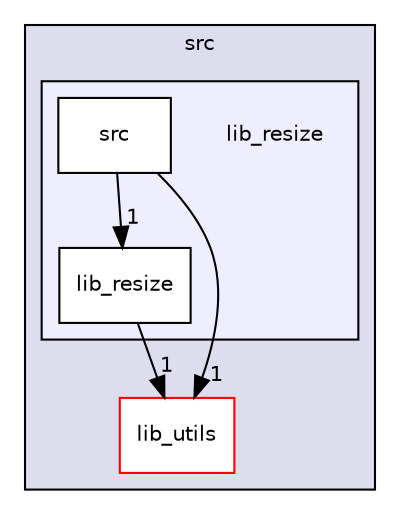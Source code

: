 digraph "/home/runner/work/pixelization/pixelization/src/lib_resize" {
  compound=true
  node [ fontsize="10", fontname="Helvetica"];
  edge [ labelfontsize="10", labelfontname="Helvetica"];
  subgraph clusterdir_68267d1309a1af8e8297ef4c3efbcdba {
    graph [ bgcolor="#ddddee", pencolor="black", label="src" fontname="Helvetica", fontsize="10", URL="dir_68267d1309a1af8e8297ef4c3efbcdba.html"]
  dir_c17dc64c98cba5e3a5d53b0eb213fc8d [shape=box label="lib_utils" fillcolor="white" style="filled" color="red" URL="dir_c17dc64c98cba5e3a5d53b0eb213fc8d.html"];
  subgraph clusterdir_0fbe2dd2394aaa3e721d927528c6ae20 {
    graph [ bgcolor="#eeeeff", pencolor="black", label="" URL="dir_0fbe2dd2394aaa3e721d927528c6ae20.html"];
    dir_0fbe2dd2394aaa3e721d927528c6ae20 [shape=plaintext label="lib_resize"];
  dir_dd787a8e709a15fec1b2e53e13b2540a [shape=box label="lib_resize" fillcolor="white" style="filled" URL="dir_dd787a8e709a15fec1b2e53e13b2540a.html"];
  dir_8ea15340a3be7ab0fe7b8b045131c1d1 [shape=box label="src" fillcolor="white" style="filled" URL="dir_8ea15340a3be7ab0fe7b8b045131c1d1.html"];
  }
  }
  dir_dd787a8e709a15fec1b2e53e13b2540a->dir_c17dc64c98cba5e3a5d53b0eb213fc8d [headlabel="1", labeldistance=1.5 headhref="dir_000004_000003.html"];
  dir_8ea15340a3be7ab0fe7b8b045131c1d1->dir_c17dc64c98cba5e3a5d53b0eb213fc8d [headlabel="1", labeldistance=1.5 headhref="dir_000005_000003.html"];
  dir_8ea15340a3be7ab0fe7b8b045131c1d1->dir_dd787a8e709a15fec1b2e53e13b2540a [headlabel="1", labeldistance=1.5 headhref="dir_000005_000004.html"];
}
